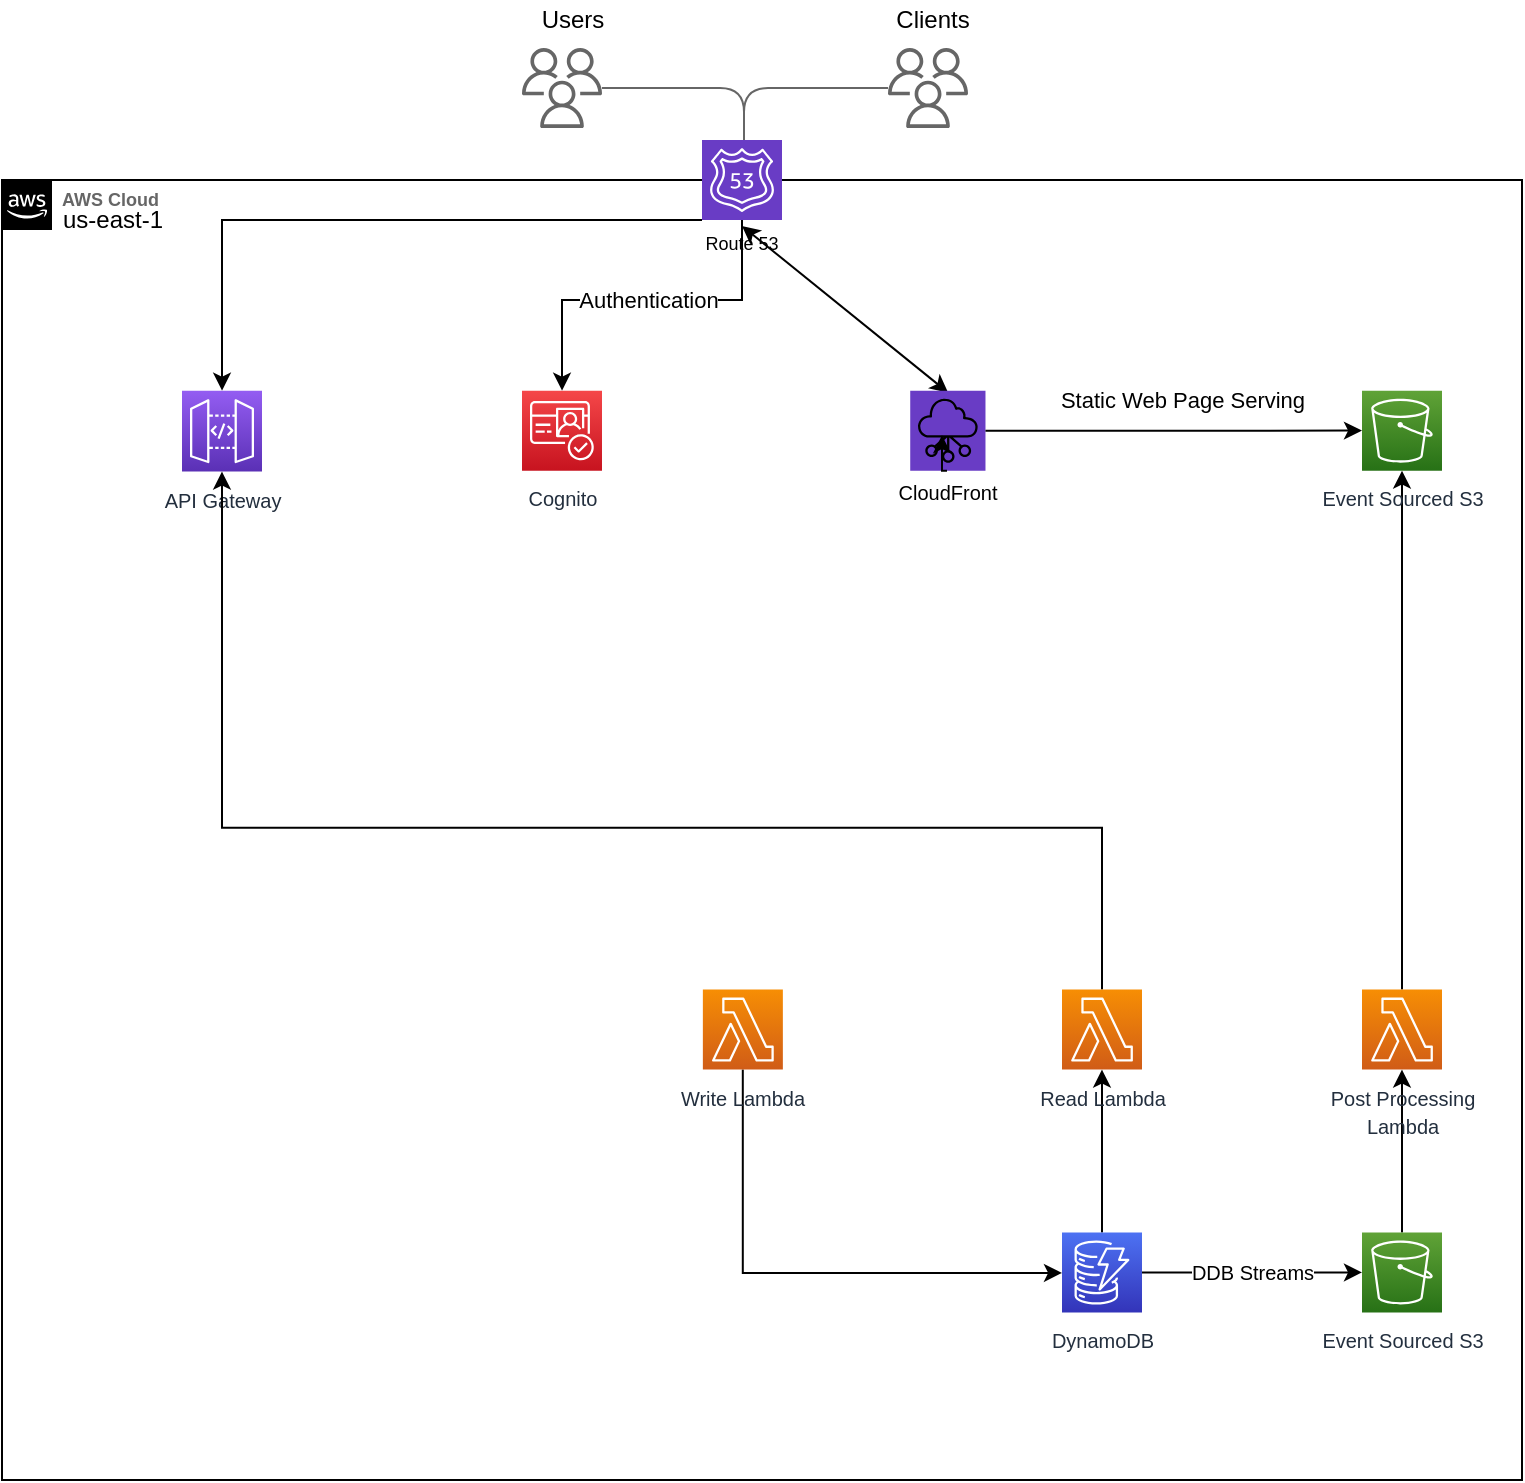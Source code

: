 <mxfile version="13.3.1" type="github">
  <diagram id="En8DPw2VWvYYrCO0BwaC" name="Page-1">
    <mxGraphModel dx="946" dy="614" grid="1" gridSize="10" guides="1" tooltips="1" connect="1" arrows="1" fold="1" page="1" pageScale="1" pageWidth="850" pageHeight="1100" math="0" shadow="0">
      <root>
        <mxCell id="0" />
        <mxCell id="1" parent="0" />
        <UserObject label="AWS Cloud" lucidchartObjectId="ZyE4pIuA_5Mh" id="kpLQ-KXEZiZvVzIevv52-114">
          <mxCell style="html=1;whiteSpace=wrap;shape=mxgraph.aws4.group;grIcon=mxgraph.aws4.group_aws_cloud_alt;verticalAlign=top;align=left;spacingLeft=30;fillOpacity=100;fillColor=none;fontSize=9;fontColor=#666666;fontStyle=1;spacing=0;strokeOpacity=100;part=1;" parent="1" vertex="1">
            <mxGeometry x="50" y="170" width="760" height="650" as="geometry" />
          </mxCell>
        </UserObject>
        <UserObject label="" lucidchartObjectId="ZyE4c_P3Ufc7" id="kpLQ-KXEZiZvVzIevv52-104">
          <mxCell style="html=1;whiteSpace=wrap;shape=mxgraph.aws4.users;labelPosition=center;verticalLabelPosition=bottom;align=center;verticalAlign=top;strokeColor=none;fontSize=11;spacing=0;strokeOpacity=100;fillOpacity=100;fillColor=#666666;" parent="1" vertex="1">
            <mxGeometry x="310" y="104" width="40" height="40" as="geometry" />
          </mxCell>
        </UserObject>
        <UserObject label="" lucidchartObjectId="ZyE4HLhWYkgI" id="kpLQ-KXEZiZvVzIevv52-105">
          <mxCell style="html=1;jettySize=18;fontSize=11;strokeColor=#666666;strokeOpacity=100;rounded=1;arcSize=24;edgeStyle=orthogonalEdgeStyle;startArrow=none;;endArrow=none;;exitX=1.0;exitY=0.5;exitPerimeter=1;entryX=0.5;entryY=1.078e-16;entryPerimeter=1;" parent="1" source="kpLQ-KXEZiZvVzIevv52-104" edge="1">
            <mxGeometry width="100" height="100" relative="1" as="geometry">
              <Array as="points">
                <mxPoint x="421.5" y="124" />
              </Array>
              <mxPoint x="421" y="150" as="targetPoint" />
            </mxGeometry>
          </mxCell>
        </UserObject>
        <UserObject label="" lucidchartObjectId="ZyE41c8WnD6." id="kpLQ-KXEZiZvVzIevv52-106">
          <mxCell style="html=1;whiteSpace=wrap;shape=mxgraph.aws4.users;labelPosition=center;verticalLabelPosition=bottom;align=center;verticalAlign=top;strokeColor=none;fontSize=11;spacing=0;strokeOpacity=100;fillOpacity=100;fillColor=#666666;" parent="1" vertex="1">
            <mxGeometry x="493" y="104" width="40" height="40" as="geometry" />
          </mxCell>
        </UserObject>
        <UserObject label="" lucidchartObjectId="ZyE43OfRoB9h" id="kpLQ-KXEZiZvVzIevv52-107">
          <mxCell style="html=1;jettySize=18;fontSize=11;strokeColor=#666666;strokeOpacity=100;rounded=1;arcSize=24;edgeStyle=orthogonalEdgeStyle;startArrow=none;;endArrow=none;;exitX=0;exitY=0.5;exitPerimeter=1;entryX=0.5;entryY=1.078e-16;entryPerimeter=1;" parent="1" source="kpLQ-KXEZiZvVzIevv52-106" edge="1">
            <mxGeometry width="100" height="100" relative="1" as="geometry">
              <Array as="points">
                <mxPoint x="421.5" y="124" />
              </Array>
              <mxPoint x="421" y="150" as="targetPoint" />
            </mxGeometry>
          </mxCell>
        </UserObject>
        <mxCell id="kpLQ-KXEZiZvVzIevv52-108" value="Clients" style="text;html=1;align=center;verticalAlign=middle;resizable=0;points=[];autosize=1;" parent="1" vertex="1">
          <mxGeometry x="490" y="80" width="50" height="20" as="geometry" />
        </mxCell>
        <mxCell id="kpLQ-KXEZiZvVzIevv52-109" value="Users" style="text;html=1;align=center;verticalAlign=middle;resizable=0;points=[];autosize=1;" parent="1" vertex="1">
          <mxGeometry x="310" y="80" width="50" height="20" as="geometry" />
        </mxCell>
        <mxCell id="GM88t55_9roSjQTdtNrK-3" value="Authentication" style="edgeStyle=orthogonalEdgeStyle;rounded=0;orthogonalLoop=1;jettySize=auto;html=1;" edge="1" parent="1" source="kpLQ-KXEZiZvVzIevv52-126" target="Og8cY-8ch1CE3vDyTHSe-1">
          <mxGeometry relative="1" as="geometry">
            <Array as="points">
              <mxPoint x="420" y="230" />
              <mxPoint x="330" y="230" />
            </Array>
          </mxGeometry>
        </mxCell>
        <mxCell id="GM88t55_9roSjQTdtNrK-4" style="edgeStyle=orthogonalEdgeStyle;rounded=0;orthogonalLoop=1;jettySize=auto;html=1;" edge="1" parent="1" source="kpLQ-KXEZiZvVzIevv52-126" target="kpLQ-KXEZiZvVzIevv52-129">
          <mxGeometry relative="1" as="geometry">
            <Array as="points">
              <mxPoint x="160" y="190" />
            </Array>
          </mxGeometry>
        </mxCell>
        <UserObject label="&lt;font style=&quot;font-size: 9px&quot;&gt;Route 53&lt;/font&gt;" lucidchartObjectId="ZyE4sDo.5fip" id="kpLQ-KXEZiZvVzIevv52-126">
          <mxCell style="html=1;whiteSpace=wrap;shape=mxgraph.aws4.resourceIcon;resIcon=mxgraph.aws4.route_53;labelPosition=center;verticalLabelPosition=bottom;align=center;verticalAlign=top;strokeColor=#ffffff;fontSize=11;spacing=0;strokeOpacity=100;fillColor=#693cc5;" parent="1" vertex="1">
            <mxGeometry x="400" y="150" width="40" height="40" as="geometry" />
          </mxCell>
        </UserObject>
        <mxCell id="Og8cY-8ch1CE3vDyTHSe-13" value="" style="endArrow=classic;startArrow=classic;html=1;entryX=0.5;entryY=1.075;entryDx=0;entryDy=0;entryPerimeter=0;exitX=0.504;exitY=0.025;exitDx=0;exitDy=0;exitPerimeter=0;" parent="1" source="kpLQ-KXEZiZvVzIevv52-122" target="kpLQ-KXEZiZvVzIevv52-126" edge="1">
          <mxGeometry width="50" height="50" relative="1" as="geometry">
            <mxPoint x="480" y="260" as="sourcePoint" />
            <mxPoint x="530" y="210" as="targetPoint" />
          </mxGeometry>
        </mxCell>
        <mxCell id="kpLQ-KXEZiZvVzIevv52-121" value="" style="group;dropTarget=0;" parent="1" vertex="1">
          <mxGeometry x="493" y="275.329" width="59" height="54.647" as="geometry" />
        </mxCell>
        <UserObject label="&lt;font style=&quot;font-size: 10px&quot;&gt;CloudFront&lt;/font&gt;" lucidchartObjectId="ZyE4HXlMvsA3" id="kpLQ-KXEZiZvVzIevv52-122">
          <mxCell style="html=1;whiteSpace=wrap;shape=mxgraph.aws4.resourceIcon;resIcon=mxgraph.aws4.networking_and_content_delivery;labelPosition=center;verticalLabelPosition=bottom;align=center;verticalAlign=top;fontSize=11;spacing=0;strokeOpacity=0;fillColor=#693cc5;" parent="kpLQ-KXEZiZvVzIevv52-121" vertex="1">
            <mxGeometry x="11.116" width="37.623" height="40.075" as="geometry" />
          </mxCell>
        </UserObject>
        <mxCell id="kpLQ-KXEZiZvVzIevv52-123" style="edgeStyle=orthogonalEdgeStyle;rounded=0;orthogonalLoop=1;jettySize=auto;html=1;exitX=0.5;exitY=0;exitDx=0;exitDy=0;entryX=0.422;entryY=0.556;entryDx=0;entryDy=0;entryPerimeter=0;strokeColor=#000000;" parent="kpLQ-KXEZiZvVzIevv52-121" target="kpLQ-KXEZiZvVzIevv52-122" edge="1">
          <mxGeometry relative="1" as="geometry">
            <mxPoint x="29.5" y="40.075" as="sourcePoint" />
          </mxGeometry>
        </mxCell>
        <mxCell id="kpLQ-KXEZiZvVzIevv52-129" value="&lt;font style=&quot;font-size: 10px&quot;&gt;API Gateway&lt;/font&gt;" style="outlineConnect=0;fontColor=#232F3E;gradientColor=#945DF2;gradientDirection=north;fillColor=#5A30B5;strokeColor=#ffffff;dashed=0;verticalLabelPosition=bottom;verticalAlign=top;align=center;html=1;fontSize=12;fontStyle=0;shape=mxgraph.aws4.resourceIcon;resIcon=mxgraph.aws4.api_gateway;" parent="1" vertex="1">
          <mxGeometry x="140" y="275.326" width="40" height="40.479" as="geometry" />
        </mxCell>
        <mxCell id="Og8cY-8ch1CE3vDyTHSe-5" style="edgeStyle=orthogonalEdgeStyle;rounded=0;orthogonalLoop=1;jettySize=auto;html=1;" parent="1" source="kpLQ-KXEZiZvVzIevv52-144" target="Og8cY-8ch1CE3vDyTHSe-4" edge="1">
          <mxGeometry relative="1" as="geometry">
            <Array as="points">
              <mxPoint x="420" y="716.473" />
            </Array>
          </mxGeometry>
        </mxCell>
        <mxCell id="kpLQ-KXEZiZvVzIevv52-144" value="&lt;font style=&quot;font-size: 10px&quot;&gt;Write Lambda&lt;/font&gt;" style="outlineConnect=0;fontColor=#232F3E;gradientColor=#F78E04;gradientDirection=north;fillColor=#D05C17;strokeColor=#ffffff;dashed=0;verticalLabelPosition=bottom;verticalAlign=top;align=center;html=1;fontSize=12;fontStyle=0;aspect=fixed;shape=mxgraph.aws4.resourceIcon;resIcon=mxgraph.aws4.lambda;" parent="1" vertex="1">
          <mxGeometry x="400.43" y="574.795" width="40" height="40" as="geometry" />
        </mxCell>
        <mxCell id="Og8cY-8ch1CE3vDyTHSe-1" value="&lt;font style=&quot;font-size: 10px&quot;&gt;Cognito&lt;/font&gt;" style="outlineConnect=0;fontColor=#232F3E;gradientColor=#F54749;gradientDirection=north;fillColor=#C7131F;strokeColor=#ffffff;dashed=0;verticalLabelPosition=bottom;verticalAlign=top;align=center;html=1;fontSize=12;fontStyle=0;aspect=fixed;shape=mxgraph.aws4.resourceIcon;resIcon=mxgraph.aws4.cognito;" parent="1" vertex="1">
          <mxGeometry x="310" y="275.327" width="40" height="40" as="geometry" />
        </mxCell>
        <mxCell id="Og8cY-8ch1CE3vDyTHSe-8" style="edgeStyle=orthogonalEdgeStyle;rounded=0;orthogonalLoop=1;jettySize=auto;html=1;" parent="1" source="Og8cY-8ch1CE3vDyTHSe-4" target="Og8cY-8ch1CE3vDyTHSe-7" edge="1">
          <mxGeometry relative="1" as="geometry" />
        </mxCell>
        <mxCell id="Og8cY-8ch1CE3vDyTHSe-15" value="&lt;font style=&quot;font-size: 10px&quot;&gt;DDB Streams&lt;/font&gt;" style="edgeStyle=orthogonalEdgeStyle;rounded=0;orthogonalLoop=1;jettySize=auto;html=1;" parent="1" source="Og8cY-8ch1CE3vDyTHSe-4" target="Og8cY-8ch1CE3vDyTHSe-14" edge="1">
          <mxGeometry relative="1" as="geometry" />
        </mxCell>
        <mxCell id="Og8cY-8ch1CE3vDyTHSe-4" value="&lt;font style=&quot;font-size: 10px&quot;&gt;DynamoDB&lt;/font&gt;" style="outlineConnect=0;fontColor=#232F3E;gradientColor=#4D72F3;gradientDirection=north;fillColor=#3334B9;strokeColor=#ffffff;dashed=0;verticalLabelPosition=bottom;verticalAlign=top;align=center;html=1;fontSize=12;fontStyle=0;aspect=fixed;shape=mxgraph.aws4.resourceIcon;resIcon=mxgraph.aws4.dynamodb;" parent="1" vertex="1">
          <mxGeometry x="580" y="696.233" width="40" height="40" as="geometry" />
        </mxCell>
        <mxCell id="Og8cY-8ch1CE3vDyTHSe-9" style="edgeStyle=orthogonalEdgeStyle;rounded=0;orthogonalLoop=1;jettySize=auto;html=1;" parent="1" source="Og8cY-8ch1CE3vDyTHSe-7" target="kpLQ-KXEZiZvVzIevv52-129" edge="1">
          <mxGeometry relative="1" as="geometry">
            <Array as="points">
              <mxPoint x="600" y="493.836" />
            </Array>
          </mxGeometry>
        </mxCell>
        <mxCell id="Og8cY-8ch1CE3vDyTHSe-7" value="&lt;font style=&quot;font-size: 10px&quot;&gt;Read Lambda&lt;/font&gt;" style="outlineConnect=0;fontColor=#232F3E;gradientColor=#F78E04;gradientDirection=north;fillColor=#D05C17;strokeColor=#ffffff;dashed=0;verticalLabelPosition=bottom;verticalAlign=top;align=center;html=1;fontSize=12;fontStyle=0;aspect=fixed;shape=mxgraph.aws4.resourceIcon;resIcon=mxgraph.aws4.lambda;" parent="1" vertex="1">
          <mxGeometry x="580" y="574.795" width="40" height="40" as="geometry" />
        </mxCell>
        <mxCell id="Og8cY-8ch1CE3vDyTHSe-17" style="edgeStyle=orthogonalEdgeStyle;rounded=0;orthogonalLoop=1;jettySize=auto;html=1;" parent="1" source="Og8cY-8ch1CE3vDyTHSe-14" target="Og8cY-8ch1CE3vDyTHSe-16" edge="1">
          <mxGeometry relative="1" as="geometry" />
        </mxCell>
        <mxCell id="Og8cY-8ch1CE3vDyTHSe-14" value="&lt;font style=&quot;font-size: 10px&quot;&gt;Event Sourced S3&lt;/font&gt;" style="outlineConnect=0;fontColor=#232F3E;gradientColor=#60A337;gradientDirection=north;fillColor=#277116;strokeColor=#ffffff;dashed=0;verticalLabelPosition=bottom;verticalAlign=top;align=center;html=1;fontSize=12;fontStyle=0;aspect=fixed;shape=mxgraph.aws4.resourceIcon;resIcon=mxgraph.aws4.s3;" parent="1" vertex="1">
          <mxGeometry x="730" y="696.233" width="40" height="40" as="geometry" />
        </mxCell>
        <mxCell id="Og8cY-8ch1CE3vDyTHSe-19" style="edgeStyle=orthogonalEdgeStyle;rounded=0;orthogonalLoop=1;jettySize=auto;html=1;" parent="1" source="Og8cY-8ch1CE3vDyTHSe-16" target="Og8cY-8ch1CE3vDyTHSe-18" edge="1">
          <mxGeometry relative="1" as="geometry" />
        </mxCell>
        <mxCell id="Og8cY-8ch1CE3vDyTHSe-16" value="&lt;font style=&quot;font-size: 10px&quot;&gt;Post Processing &lt;br&gt;Lambda&lt;/font&gt;" style="outlineConnect=0;fontColor=#232F3E;gradientColor=#F78E04;gradientDirection=north;fillColor=#D05C17;strokeColor=#ffffff;dashed=0;verticalLabelPosition=bottom;verticalAlign=top;align=center;html=1;fontSize=12;fontStyle=0;aspect=fixed;shape=mxgraph.aws4.resourceIcon;resIcon=mxgraph.aws4.lambda;" parent="1" vertex="1">
          <mxGeometry x="730" y="574.795" width="40" height="40" as="geometry" />
        </mxCell>
        <mxCell id="Og8cY-8ch1CE3vDyTHSe-18" value="&lt;font style=&quot;font-size: 10px&quot;&gt;Event Sourced S3&lt;/font&gt;" style="outlineConnect=0;fontColor=#232F3E;gradientColor=#60A337;gradientDirection=north;fillColor=#277116;strokeColor=#ffffff;dashed=0;verticalLabelPosition=bottom;verticalAlign=top;align=center;html=1;fontSize=12;fontStyle=0;aspect=fixed;shape=mxgraph.aws4.resourceIcon;resIcon=mxgraph.aws4.s3;" parent="1" vertex="1">
          <mxGeometry x="730" y="275.324" width="40" height="40" as="geometry" />
        </mxCell>
        <mxCell id="Og8cY-8ch1CE3vDyTHSe-20" style="edgeStyle=orthogonalEdgeStyle;rounded=0;orthogonalLoop=1;jettySize=auto;html=1;" parent="1" source="kpLQ-KXEZiZvVzIevv52-122" target="Og8cY-8ch1CE3vDyTHSe-18" edge="1">
          <mxGeometry relative="1" as="geometry" />
        </mxCell>
        <mxCell id="Og8cY-8ch1CE3vDyTHSe-21" value="Static Web Page Serving" style="edgeLabel;html=1;align=center;verticalAlign=middle;resizable=0;points=[];" parent="Og8cY-8ch1CE3vDyTHSe-20" vertex="1" connectable="0">
          <mxGeometry x="0.001" y="32" relative="1" as="geometry">
            <mxPoint x="4.36" y="16.7" as="offset" />
          </mxGeometry>
        </mxCell>
        <mxCell id="GM88t55_9roSjQTdtNrK-5" value="us-east-1" style="text;html=1;align=center;verticalAlign=middle;resizable=0;points=[];autosize=1;" vertex="1" parent="1">
          <mxGeometry x="70" y="180" width="70" height="20" as="geometry" />
        </mxCell>
      </root>
    </mxGraphModel>
  </diagram>
</mxfile>
